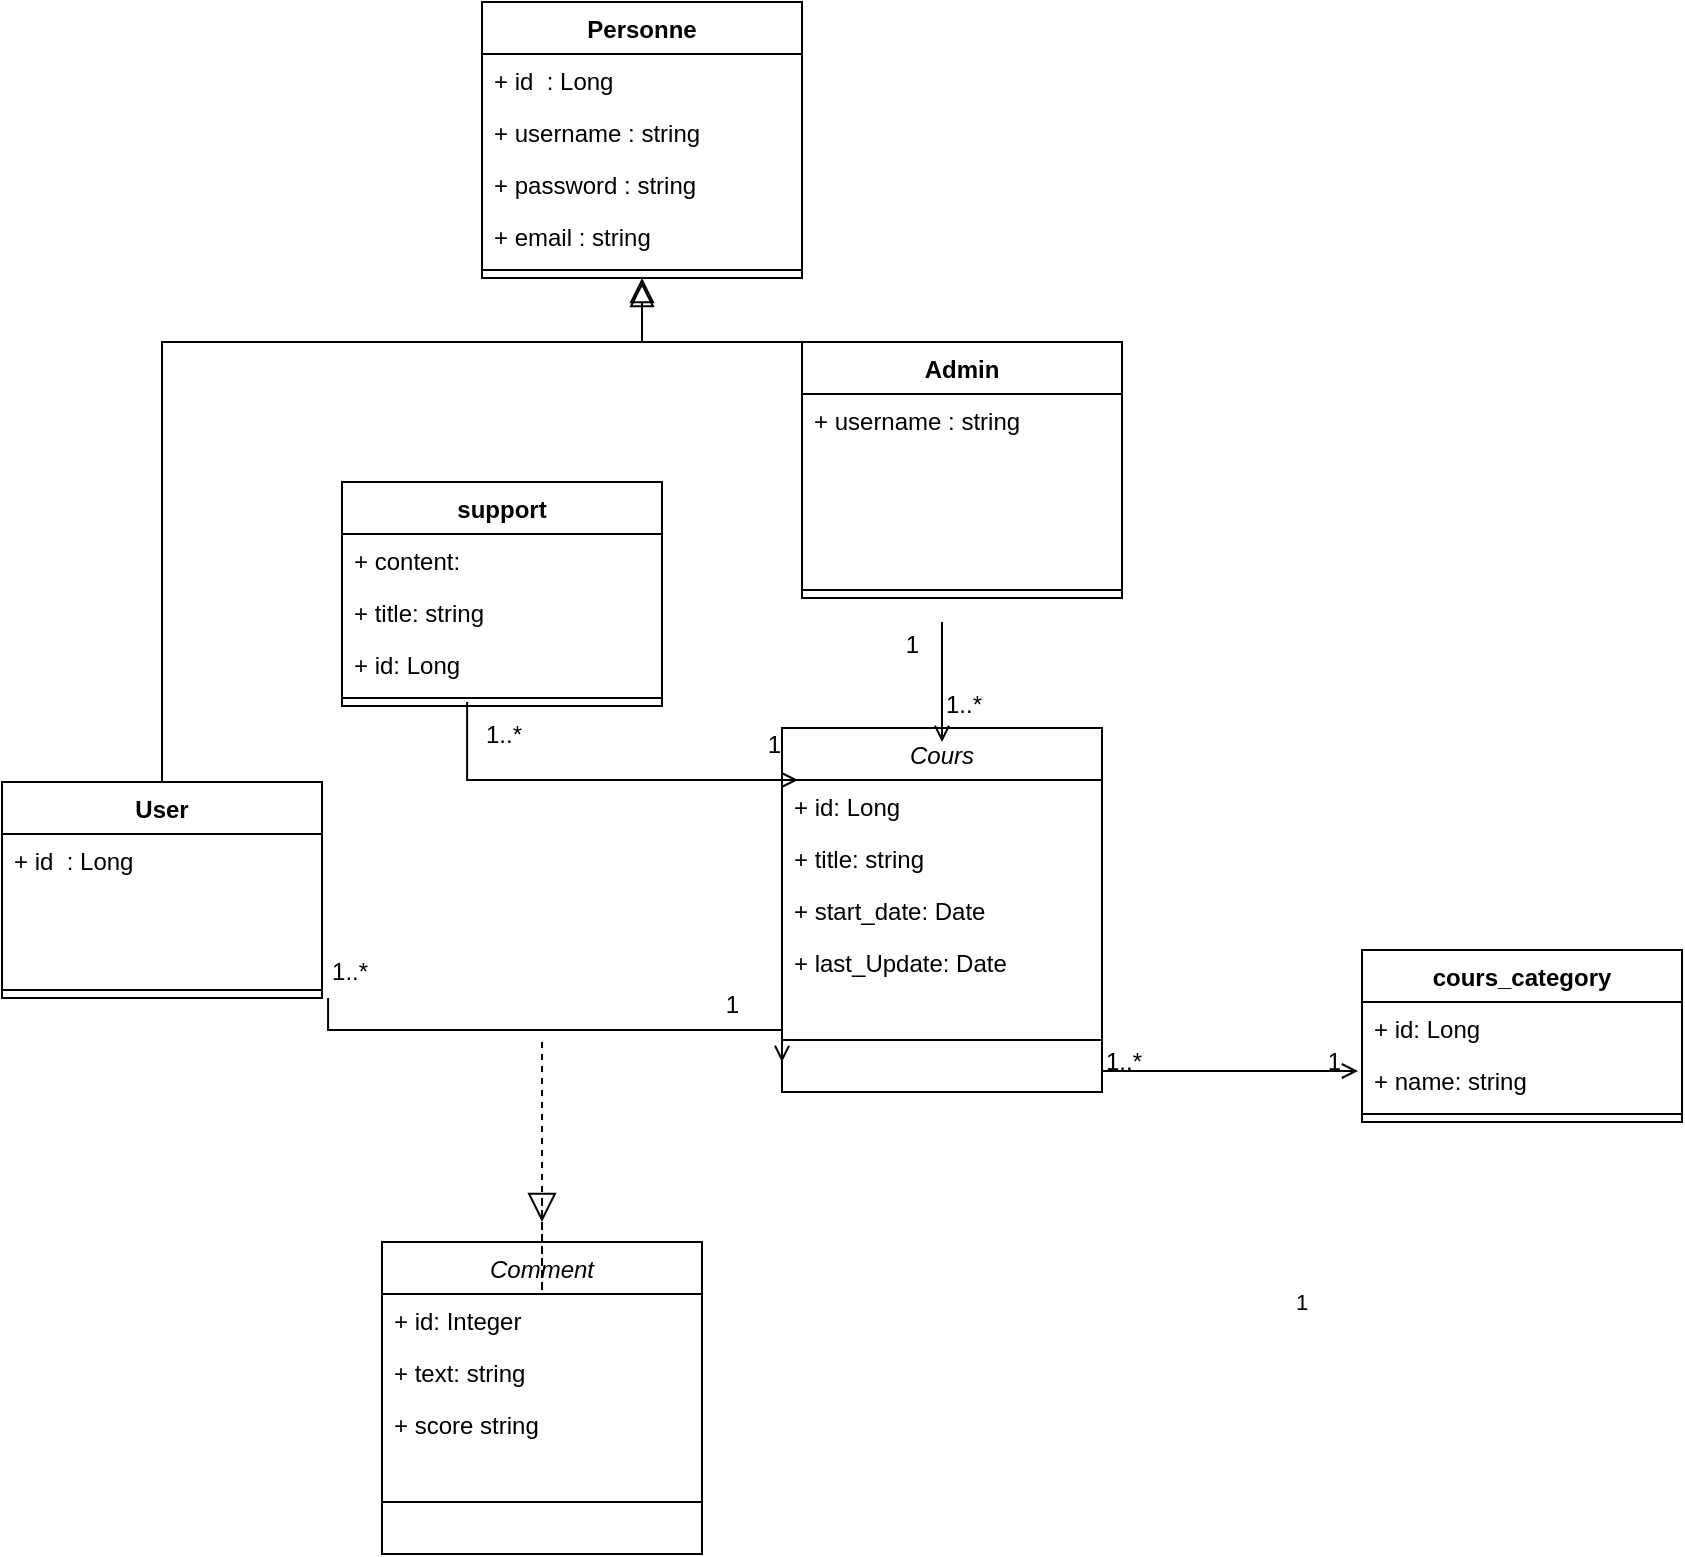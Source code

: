 <mxfile version="13.9.9" type="device" pages="2"><diagram id="C5RBs43oDa-KdzZeNtuy" name="Page-1"><mxGraphModel dx="2290" dy="859" grid="1" gridSize="10" guides="1" tooltips="1" connect="1" arrows="1" fold="1" page="1" pageScale="1" pageWidth="827" pageHeight="1169" math="0" shadow="0"><root><mxCell id="WIyWlLk6GJQsqaUBKTNV-0"/><mxCell id="WIyWlLk6GJQsqaUBKTNV-1" parent="WIyWlLk6GJQsqaUBKTNV-0"/><mxCell id="V8y_BnlY42WKlsQTuDfI-26" value="Cours" style="swimlane;fontStyle=2;align=center;verticalAlign=top;childLayout=stackLayout;horizontal=1;startSize=26;horizontalStack=0;resizeParent=1;resizeParentMax=0;resizeLast=0;collapsible=1;marginBottom=0;" parent="WIyWlLk6GJQsqaUBKTNV-1" vertex="1"><mxGeometry x="160" y="573" width="160" height="182" as="geometry"/></mxCell><mxCell id="V8y_BnlY42WKlsQTuDfI-27" value="+ id: Long" style="text;strokeColor=none;fillColor=none;align=left;verticalAlign=top;spacingLeft=4;spacingRight=4;overflow=hidden;rotatable=0;points=[[0,0.5],[1,0.5]];portConstraint=eastwest;" parent="V8y_BnlY42WKlsQTuDfI-26" vertex="1"><mxGeometry y="26" width="160" height="26" as="geometry"/></mxCell><mxCell id="V8y_BnlY42WKlsQTuDfI-28" value="+ title: string" style="text;strokeColor=none;fillColor=none;align=left;verticalAlign=top;spacingLeft=4;spacingRight=4;overflow=hidden;rotatable=0;points=[[0,0.5],[1,0.5]];portConstraint=eastwest;" parent="V8y_BnlY42WKlsQTuDfI-26" vertex="1"><mxGeometry y="52" width="160" height="26" as="geometry"/></mxCell><mxCell id="OE6nQyG9vshQJ_oycoKu-37" value="+ start_date: Date" style="text;strokeColor=none;fillColor=none;align=left;verticalAlign=top;spacingLeft=4;spacingRight=4;overflow=hidden;rotatable=0;points=[[0,0.5],[1,0.5]];portConstraint=eastwest;" parent="V8y_BnlY42WKlsQTuDfI-26" vertex="1"><mxGeometry y="78" width="160" height="26" as="geometry"/></mxCell><mxCell id="OE6nQyG9vshQJ_oycoKu-38" value="+ last_Update: Date" style="text;strokeColor=none;fillColor=none;align=left;verticalAlign=top;spacingLeft=4;spacingRight=4;overflow=hidden;rotatable=0;points=[[0,0.5],[1,0.5]];portConstraint=eastwest;" parent="V8y_BnlY42WKlsQTuDfI-26" vertex="1"><mxGeometry y="104" width="160" height="26" as="geometry"/></mxCell><mxCell id="V8y_BnlY42WKlsQTuDfI-29" value="" style="line;strokeWidth=1;fillColor=none;align=left;verticalAlign=middle;spacingTop=-1;spacingLeft=3;spacingRight=3;rotatable=0;labelPosition=right;points=[];portConstraint=eastwest;" parent="V8y_BnlY42WKlsQTuDfI-26" vertex="1"><mxGeometry y="130" width="160" height="52" as="geometry"/></mxCell><mxCell id="V8y_BnlY42WKlsQTuDfI-60" value="User" style="swimlane;fontStyle=1;align=center;verticalAlign=top;childLayout=stackLayout;horizontal=1;startSize=26;horizontalStack=0;resizeParent=1;resizeParentMax=0;resizeLast=0;collapsible=1;marginBottom=0;" parent="WIyWlLk6GJQsqaUBKTNV-1" vertex="1"><mxGeometry x="-230" y="600" width="160" height="108" as="geometry"/></mxCell><mxCell id="V8y_BnlY42WKlsQTuDfI-61" value="+ id  : Long" style="text;strokeColor=none;fillColor=none;align=left;verticalAlign=top;spacingLeft=4;spacingRight=4;overflow=hidden;rotatable=0;points=[[0,0.5],[1,0.5]];portConstraint=eastwest;" parent="V8y_BnlY42WKlsQTuDfI-60" vertex="1"><mxGeometry y="26" width="160" height="74" as="geometry"/></mxCell><mxCell id="V8y_BnlY42WKlsQTuDfI-62" value="" style="line;strokeWidth=1;fillColor=none;align=left;verticalAlign=middle;spacingTop=-1;spacingLeft=3;spacingRight=3;rotatable=0;labelPosition=right;points=[];portConstraint=eastwest;" parent="V8y_BnlY42WKlsQTuDfI-60" vertex="1"><mxGeometry y="100" width="160" height="8" as="geometry"/></mxCell><mxCell id="V8y_BnlY42WKlsQTuDfI-79" value="cours_category" style="swimlane;fontStyle=1;align=center;verticalAlign=top;childLayout=stackLayout;horizontal=1;startSize=26;horizontalStack=0;resizeParent=1;resizeParentMax=0;resizeLast=0;collapsible=1;marginBottom=0;" parent="WIyWlLk6GJQsqaUBKTNV-1" vertex="1"><mxGeometry x="450" y="684" width="160" height="86" as="geometry"/></mxCell><mxCell id="OE6nQyG9vshQJ_oycoKu-40" value="+ id: Long" style="text;strokeColor=none;fillColor=none;align=left;verticalAlign=top;spacingLeft=4;spacingRight=4;overflow=hidden;rotatable=0;points=[[0,0.5],[1,0.5]];portConstraint=eastwest;" parent="V8y_BnlY42WKlsQTuDfI-79" vertex="1"><mxGeometry y="26" width="160" height="26" as="geometry"/></mxCell><mxCell id="V8y_BnlY42WKlsQTuDfI-80" value="+ name: string" style="text;strokeColor=none;fillColor=none;align=left;verticalAlign=top;spacingLeft=4;spacingRight=4;overflow=hidden;rotatable=0;points=[[0,0.5],[1,0.5]];portConstraint=eastwest;" parent="V8y_BnlY42WKlsQTuDfI-79" vertex="1"><mxGeometry y="52" width="160" height="26" as="geometry"/></mxCell><mxCell id="V8y_BnlY42WKlsQTuDfI-81" value="" style="line;strokeWidth=1;fillColor=none;align=left;verticalAlign=middle;spacingTop=-1;spacingLeft=3;spacingRight=3;rotatable=0;labelPosition=right;points=[];portConstraint=eastwest;" parent="V8y_BnlY42WKlsQTuDfI-79" vertex="1"><mxGeometry y="78" width="160" height="8" as="geometry"/></mxCell><mxCell id="OE6nQyG9vshQJ_oycoKu-0" value="support" style="swimlane;fontStyle=1;align=center;verticalAlign=top;childLayout=stackLayout;horizontal=1;startSize=26;horizontalStack=0;resizeParent=1;resizeParentMax=0;resizeLast=0;collapsible=1;marginBottom=0;" parent="WIyWlLk6GJQsqaUBKTNV-1" vertex="1"><mxGeometry x="-60" y="450" width="160" height="112" as="geometry"/></mxCell><mxCell id="OE6nQyG9vshQJ_oycoKu-53" value="+ content: " style="text;strokeColor=none;fillColor=none;align=left;verticalAlign=top;spacingLeft=4;spacingRight=4;overflow=hidden;rotatable=0;points=[[0,0.5],[1,0.5]];portConstraint=eastwest;" parent="OE6nQyG9vshQJ_oycoKu-0" vertex="1"><mxGeometry y="26" width="160" height="26" as="geometry"/></mxCell><mxCell id="OE6nQyG9vshQJ_oycoKu-52" value="+ title: string" style="text;strokeColor=none;fillColor=none;align=left;verticalAlign=top;spacingLeft=4;spacingRight=4;overflow=hidden;rotatable=0;points=[[0,0.5],[1,0.5]];portConstraint=eastwest;" parent="OE6nQyG9vshQJ_oycoKu-0" vertex="1"><mxGeometry y="52" width="160" height="26" as="geometry"/></mxCell><mxCell id="OE6nQyG9vshQJ_oycoKu-51" value="+ id: Long" style="text;strokeColor=none;fillColor=none;align=left;verticalAlign=top;spacingLeft=4;spacingRight=4;overflow=hidden;rotatable=0;points=[[0,0.5],[1,0.5]];portConstraint=eastwest;" parent="OE6nQyG9vshQJ_oycoKu-0" vertex="1"><mxGeometry y="78" width="160" height="26" as="geometry"/></mxCell><mxCell id="OE6nQyG9vshQJ_oycoKu-2" value="" style="line;strokeWidth=1;fillColor=none;align=left;verticalAlign=middle;spacingTop=-1;spacingLeft=3;spacingRight=3;rotatable=0;labelPosition=right;points=[];portConstraint=eastwest;" parent="OE6nQyG9vshQJ_oycoKu-0" vertex="1"><mxGeometry y="104" width="160" height="8" as="geometry"/></mxCell><mxCell id="V8y_BnlY42WKlsQTuDfI-14" value="Comment" style="swimlane;fontStyle=2;align=center;verticalAlign=top;childLayout=stackLayout;horizontal=1;startSize=26;horizontalStack=0;resizeParent=1;resizeParentMax=0;resizeLast=0;collapsible=1;marginBottom=0;" parent="WIyWlLk6GJQsqaUBKTNV-1" vertex="1"><mxGeometry x="-40" y="830" width="160" height="156" as="geometry"/></mxCell><mxCell id="V8y_BnlY42WKlsQTuDfI-15" value="+ id: Integer" style="text;strokeColor=none;fillColor=none;align=left;verticalAlign=top;spacingLeft=4;spacingRight=4;overflow=hidden;rotatable=0;points=[[0,0.5],[1,0.5]];portConstraint=eastwest;" parent="V8y_BnlY42WKlsQTuDfI-14" vertex="1"><mxGeometry y="26" width="160" height="26" as="geometry"/></mxCell><mxCell id="V8y_BnlY42WKlsQTuDfI-16" value="+ text: string" style="text;strokeColor=none;fillColor=none;align=left;verticalAlign=top;spacingLeft=4;spacingRight=4;overflow=hidden;rotatable=0;points=[[0,0.5],[1,0.5]];portConstraint=eastwest;" parent="V8y_BnlY42WKlsQTuDfI-14" vertex="1"><mxGeometry y="52" width="160" height="26" as="geometry"/></mxCell><mxCell id="XaZrlep6OQ4wdA9y7Etm-28" value="+ score string" style="text;strokeColor=none;fillColor=none;align=left;verticalAlign=top;spacingLeft=4;spacingRight=4;overflow=hidden;rotatable=0;points=[[0,0.5],[1,0.5]];portConstraint=eastwest;" vertex="1" parent="V8y_BnlY42WKlsQTuDfI-14"><mxGeometry y="78" width="160" height="26" as="geometry"/></mxCell><mxCell id="V8y_BnlY42WKlsQTuDfI-17" value="" style="line;strokeWidth=1;fillColor=none;align=left;verticalAlign=middle;spacingTop=-1;spacingLeft=3;spacingRight=3;rotatable=0;labelPosition=right;points=[];portConstraint=eastwest;" parent="V8y_BnlY42WKlsQTuDfI-14" vertex="1"><mxGeometry y="104" width="160" height="52" as="geometry"/></mxCell><mxCell id="0yK-V95dh0Mb4yMHabFw-61" value="1" style="edgeLabel;resizable=0;html=1;align=left;verticalAlign=bottom;" parent="WIyWlLk6GJQsqaUBKTNV-1" connectable="0" vertex="1"><mxGeometry x="350" y="727" as="geometry"><mxPoint x="65" y="141" as="offset"/></mxGeometry></mxCell><mxCell id="XaZrlep6OQ4wdA9y7Etm-2" value="Admin" style="swimlane;fontStyle=1;align=center;verticalAlign=top;childLayout=stackLayout;horizontal=1;startSize=26;horizontalStack=0;resizeParent=1;resizeParentMax=0;resizeLast=0;collapsible=1;marginBottom=0;" vertex="1" parent="WIyWlLk6GJQsqaUBKTNV-1"><mxGeometry x="170" y="380" width="160" height="128" as="geometry"/></mxCell><mxCell id="XaZrlep6OQ4wdA9y7Etm-4" value="+ username : string" style="text;strokeColor=none;fillColor=none;align=left;verticalAlign=top;spacingLeft=4;spacingRight=4;overflow=hidden;rotatable=0;points=[[0,0.5],[1,0.5]];portConstraint=eastwest;" vertex="1" parent="XaZrlep6OQ4wdA9y7Etm-2"><mxGeometry y="26" width="160" height="94" as="geometry"/></mxCell><mxCell id="XaZrlep6OQ4wdA9y7Etm-7" value="" style="line;strokeWidth=1;fillColor=none;align=left;verticalAlign=middle;spacingTop=-1;spacingLeft=3;spacingRight=3;rotatable=0;labelPosition=right;points=[];portConstraint=eastwest;" vertex="1" parent="XaZrlep6OQ4wdA9y7Etm-2"><mxGeometry y="120" width="160" height="8" as="geometry"/></mxCell><mxCell id="XaZrlep6OQ4wdA9y7Etm-8" value="Personne&#10;" style="swimlane;fontStyle=1;align=center;verticalAlign=top;childLayout=stackLayout;horizontal=1;startSize=26;horizontalStack=0;resizeParent=1;resizeParentMax=0;resizeLast=0;collapsible=1;marginBottom=0;" vertex="1" parent="WIyWlLk6GJQsqaUBKTNV-1"><mxGeometry x="10" y="210" width="160" height="138" as="geometry"/></mxCell><mxCell id="XaZrlep6OQ4wdA9y7Etm-9" value="+ id  : Long" style="text;strokeColor=none;fillColor=none;align=left;verticalAlign=top;spacingLeft=4;spacingRight=4;overflow=hidden;rotatable=0;points=[[0,0.5],[1,0.5]];portConstraint=eastwest;" vertex="1" parent="XaZrlep6OQ4wdA9y7Etm-8"><mxGeometry y="26" width="160" height="26" as="geometry"/></mxCell><mxCell id="XaZrlep6OQ4wdA9y7Etm-10" value="+ username : string" style="text;strokeColor=none;fillColor=none;align=left;verticalAlign=top;spacingLeft=4;spacingRight=4;overflow=hidden;rotatable=0;points=[[0,0.5],[1,0.5]];portConstraint=eastwest;" vertex="1" parent="XaZrlep6OQ4wdA9y7Etm-8"><mxGeometry y="52" width="160" height="26" as="geometry"/></mxCell><mxCell id="XaZrlep6OQ4wdA9y7Etm-11" value="+ password : string" style="text;strokeColor=none;fillColor=none;align=left;verticalAlign=top;spacingLeft=4;spacingRight=4;overflow=hidden;rotatable=0;points=[[0,0.5],[1,0.5]];portConstraint=eastwest;" vertex="1" parent="XaZrlep6OQ4wdA9y7Etm-8"><mxGeometry y="78" width="160" height="26" as="geometry"/></mxCell><mxCell id="XaZrlep6OQ4wdA9y7Etm-12" value="+ email : string" style="text;strokeColor=none;fillColor=none;align=left;verticalAlign=top;spacingLeft=4;spacingRight=4;overflow=hidden;rotatable=0;points=[[0,0.5],[1,0.5]];portConstraint=eastwest;" vertex="1" parent="XaZrlep6OQ4wdA9y7Etm-8"><mxGeometry y="104" width="160" height="26" as="geometry"/></mxCell><mxCell id="XaZrlep6OQ4wdA9y7Etm-13" value="" style="line;strokeWidth=1;fillColor=none;align=left;verticalAlign=middle;spacingTop=-1;spacingLeft=3;spacingRight=3;rotatable=0;labelPosition=right;points=[];portConstraint=eastwest;" vertex="1" parent="XaZrlep6OQ4wdA9y7Etm-8"><mxGeometry y="130" width="160" height="8" as="geometry"/></mxCell><mxCell id="XaZrlep6OQ4wdA9y7Etm-14" value="" style="endArrow=block;endSize=10;endFill=0;shadow=0;strokeWidth=1;rounded=0;edgeStyle=elbowEdgeStyle;elbow=vertical;exitX=0.5;exitY=0;exitDx=0;exitDy=0;" edge="1" parent="WIyWlLk6GJQsqaUBKTNV-1" source="XaZrlep6OQ4wdA9y7Etm-2"><mxGeometry width="160" relative="1" as="geometry"><mxPoint x="500" y="400" as="sourcePoint"/><mxPoint x="90" y="350" as="targetPoint"/><Array as="points"><mxPoint x="450" y="380"/></Array></mxGeometry></mxCell><mxCell id="XaZrlep6OQ4wdA9y7Etm-15" value="" style="endArrow=block;endSize=10;endFill=0;shadow=0;strokeWidth=1;rounded=0;edgeStyle=elbowEdgeStyle;elbow=vertical;exitX=0.5;exitY=0;exitDx=0;exitDy=0;entryX=0.5;entryY=1;entryDx=0;entryDy=0;" edge="1" parent="WIyWlLk6GJQsqaUBKTNV-1" source="V8y_BnlY42WKlsQTuDfI-60" target="XaZrlep6OQ4wdA9y7Etm-8"><mxGeometry width="160" relative="1" as="geometry"><mxPoint x="290" y="390" as="sourcePoint"/><mxPoint x="390" y="348" as="targetPoint"/><Array as="points"><mxPoint x="50" y="380"/><mxPoint x="360" y="380"/></Array></mxGeometry></mxCell><mxCell id="XaZrlep6OQ4wdA9y7Etm-16" value="" style="endArrow=open;shadow=0;strokeWidth=1;rounded=0;endFill=1;edgeStyle=elbowEdgeStyle;elbow=vertical;" edge="1" parent="WIyWlLk6GJQsqaUBKTNV-1"><mxGeometry x="0.5" y="41" relative="1" as="geometry"><mxPoint x="320" y="744.5" as="sourcePoint"/><mxPoint x="448" y="744.5" as="targetPoint"/><mxPoint x="-40" y="32" as="offset"/></mxGeometry></mxCell><mxCell id="XaZrlep6OQ4wdA9y7Etm-17" value="1..*" style="resizable=0;align=left;verticalAlign=bottom;labelBackgroundColor=none;fontSize=12;" connectable="0" vertex="1" parent="XaZrlep6OQ4wdA9y7Etm-16"><mxGeometry x="-1" relative="1" as="geometry"><mxPoint y="4" as="offset"/></mxGeometry></mxCell><mxCell id="XaZrlep6OQ4wdA9y7Etm-18" value="1" style="resizable=0;align=right;verticalAlign=bottom;labelBackgroundColor=none;fontSize=12;" connectable="0" vertex="1" parent="XaZrlep6OQ4wdA9y7Etm-16"><mxGeometry x="1" relative="1" as="geometry"><mxPoint x="-7" y="4" as="offset"/></mxGeometry></mxCell><mxCell id="XaZrlep6OQ4wdA9y7Etm-20" value="" style="endArrow=open;shadow=0;strokeWidth=1;rounded=0;endFill=1;edgeStyle=elbowEdgeStyle;elbow=vertical;exitX=1.019;exitY=0.154;exitDx=0;exitDy=0;exitPerimeter=0;" edge="1" parent="WIyWlLk6GJQsqaUBKTNV-1"><mxGeometry x="0.5" y="41" relative="1" as="geometry"><mxPoint x="-66.96" y="708.004" as="sourcePoint"/><mxPoint x="160" y="740" as="targetPoint"/><mxPoint x="-40" y="32" as="offset"/></mxGeometry></mxCell><mxCell id="XaZrlep6OQ4wdA9y7Etm-21" value="1..*" style="resizable=0;align=left;verticalAlign=bottom;labelBackgroundColor=none;fontSize=12;" connectable="0" vertex="1" parent="XaZrlep6OQ4wdA9y7Etm-20"><mxGeometry x="-1" relative="1" as="geometry"><mxPoint y="-4.5" as="offset"/></mxGeometry></mxCell><mxCell id="XaZrlep6OQ4wdA9y7Etm-22" value="1" style="resizable=0;align=right;verticalAlign=bottom;labelBackgroundColor=none;fontSize=12;" connectable="0" vertex="1" parent="XaZrlep6OQ4wdA9y7Etm-20"><mxGeometry x="1" relative="1" as="geometry"><mxPoint x="-20" y="-20.04" as="offset"/></mxGeometry></mxCell><mxCell id="XaZrlep6OQ4wdA9y7Etm-23" value="" style="endArrow=open;shadow=0;strokeWidth=1;rounded=0;endFill=1;edgeStyle=elbowEdgeStyle;elbow=vertical;exitX=0.391;exitY=0.75;exitDx=0;exitDy=0;exitPerimeter=0;" edge="1" parent="WIyWlLk6GJQsqaUBKTNV-1" source="OE6nQyG9vshQJ_oycoKu-2"><mxGeometry x="0.5" y="41" relative="1" as="geometry"><mxPoint x="40" y="599" as="sourcePoint"/><mxPoint x="168" y="599" as="targetPoint"/><mxPoint x="-40" y="32" as="offset"/><Array as="points"><mxPoint x="90" y="599"/></Array></mxGeometry></mxCell><mxCell id="XaZrlep6OQ4wdA9y7Etm-24" value="1..*" style="resizable=0;align=left;verticalAlign=bottom;labelBackgroundColor=none;fontSize=12;" connectable="0" vertex="1" parent="XaZrlep6OQ4wdA9y7Etm-23"><mxGeometry x="-1" relative="1" as="geometry"><mxPoint x="7.44" y="25" as="offset"/></mxGeometry></mxCell><mxCell id="XaZrlep6OQ4wdA9y7Etm-25" value="1" style="resizable=0;align=right;verticalAlign=bottom;labelBackgroundColor=none;fontSize=12;" connectable="0" vertex="1" parent="XaZrlep6OQ4wdA9y7Etm-23"><mxGeometry x="1" relative="1" as="geometry"><mxPoint x="-7" y="-9" as="offset"/></mxGeometry></mxCell><mxCell id="XaZrlep6OQ4wdA9y7Etm-26" value="" style="endArrow=block;dashed=1;endFill=0;endSize=12;html=1;" edge="1" parent="WIyWlLk6GJQsqaUBKTNV-1"><mxGeometry width="160" relative="1" as="geometry"><mxPoint x="40" y="730" as="sourcePoint"/><mxPoint x="40" y="820" as="targetPoint"/><Array as="points"><mxPoint x="40" y="860"/><mxPoint x="40" y="810"/></Array></mxGeometry></mxCell><mxCell id="XaZrlep6OQ4wdA9y7Etm-29" value="" style="endArrow=open;shadow=0;strokeWidth=1;rounded=0;endFill=1;edgeStyle=elbowEdgeStyle;elbow=vertical;" edge="1" parent="WIyWlLk6GJQsqaUBKTNV-1"><mxGeometry x="0.5" y="41" relative="1" as="geometry"><mxPoint x="240" y="520" as="sourcePoint"/><mxPoint x="240" y="580" as="targetPoint"/><mxPoint x="-40" y="32" as="offset"/></mxGeometry></mxCell><mxCell id="XaZrlep6OQ4wdA9y7Etm-30" value="1..*" style="resizable=0;align=left;verticalAlign=bottom;labelBackgroundColor=none;fontSize=12;" connectable="0" vertex="1" parent="XaZrlep6OQ4wdA9y7Etm-29"><mxGeometry x="-1" relative="1" as="geometry"><mxPoint y="50" as="offset"/></mxGeometry></mxCell><mxCell id="XaZrlep6OQ4wdA9y7Etm-31" value="1" style="resizable=0;align=right;verticalAlign=bottom;labelBackgroundColor=none;fontSize=12;" connectable="0" vertex="1" parent="XaZrlep6OQ4wdA9y7Etm-29"><mxGeometry x="1" relative="1" as="geometry"><mxPoint x="-10" y="-40" as="offset"/></mxGeometry></mxCell></root></mxGraphModel></diagram><diagram id="wciGCvagkYmVpKnoANn8" name="Page-2"><mxGraphModel dx="2193" dy="601" grid="1" gridSize="10" guides="1" tooltips="1" connect="1" arrows="1" fold="1" page="1" pageScale="1" pageWidth="1169" pageHeight="827" math="0" shadow="0"><root><mxCell id="wXLBHaUwJ-QGFHKbb2Ml-0"/><mxCell id="wXLBHaUwJ-QGFHKbb2Ml-1" parent="wXLBHaUwJ-QGFHKbb2Ml-0"/><mxCell id="b871KegxwG6zUvamMjr_-0" value="Cours" style="swimlane;fontStyle=2;align=center;verticalAlign=top;childLayout=stackLayout;horizontal=1;startSize=26;horizontalStack=0;resizeParent=1;resizeParentMax=0;resizeLast=0;collapsible=1;marginBottom=0;" parent="wXLBHaUwJ-QGFHKbb2Ml-1" vertex="1"><mxGeometry x="160" y="570" width="160" height="182" as="geometry"/></mxCell><mxCell id="b871KegxwG6zUvamMjr_-1" value="+ id: Long" style="text;strokeColor=none;fillColor=none;align=left;verticalAlign=top;spacingLeft=4;spacingRight=4;overflow=hidden;rotatable=0;points=[[0,0.5],[1,0.5]];portConstraint=eastwest;" parent="b871KegxwG6zUvamMjr_-0" vertex="1"><mxGeometry y="26" width="160" height="26" as="geometry"/></mxCell><mxCell id="b871KegxwG6zUvamMjr_-2" value="+ title: string" style="text;strokeColor=none;fillColor=none;align=left;verticalAlign=top;spacingLeft=4;spacingRight=4;overflow=hidden;rotatable=0;points=[[0,0.5],[1,0.5]];portConstraint=eastwest;" parent="b871KegxwG6zUvamMjr_-0" vertex="1"><mxGeometry y="52" width="160" height="26" as="geometry"/></mxCell><mxCell id="b871KegxwG6zUvamMjr_-3" value="+ start_date: Date" style="text;strokeColor=none;fillColor=none;align=left;verticalAlign=top;spacingLeft=4;spacingRight=4;overflow=hidden;rotatable=0;points=[[0,0.5],[1,0.5]];portConstraint=eastwest;" parent="b871KegxwG6zUvamMjr_-0" vertex="1"><mxGeometry y="78" width="160" height="26" as="geometry"/></mxCell><mxCell id="b871KegxwG6zUvamMjr_-4" value="+ last_Update: Date" style="text;strokeColor=none;fillColor=none;align=left;verticalAlign=top;spacingLeft=4;spacingRight=4;overflow=hidden;rotatable=0;points=[[0,0.5],[1,0.5]];portConstraint=eastwest;" parent="b871KegxwG6zUvamMjr_-0" vertex="1"><mxGeometry y="104" width="160" height="26" as="geometry"/></mxCell><mxCell id="b871KegxwG6zUvamMjr_-5" value="" style="line;strokeWidth=1;fillColor=none;align=left;verticalAlign=middle;spacingTop=-1;spacingLeft=3;spacingRight=3;rotatable=0;labelPosition=right;points=[];portConstraint=eastwest;" parent="b871KegxwG6zUvamMjr_-0" vertex="1"><mxGeometry y="130" width="160" height="52" as="geometry"/></mxCell><mxCell id="b871KegxwG6zUvamMjr_-6" value="cours_quiz" style="swimlane;fontStyle=1;align=center;verticalAlign=top;childLayout=stackLayout;horizontal=1;startSize=20;horizontalStack=0;resizeParent=1;resizeParentMax=0;resizeLast=0;collapsible=1;marginBottom=0;" parent="wXLBHaUwJ-QGFHKbb2Ml-1" vertex="1"><mxGeometry x="413" y="816" width="160" height="80" as="geometry"/></mxCell><mxCell id="b871KegxwG6zUvamMjr_-7" value="+ id: Long" style="text;strokeColor=none;fillColor=none;align=left;verticalAlign=top;spacingLeft=4;spacingRight=4;overflow=hidden;rotatable=0;points=[[0,0.5],[1,0.5]];portConstraint=eastwest;" parent="b871KegxwG6zUvamMjr_-6" vertex="1"><mxGeometry y="20" width="160" height="26" as="geometry"/></mxCell><mxCell id="b871KegxwG6zUvamMjr_-8" value="+ date: Date" style="text;strokeColor=none;fillColor=none;align=left;verticalAlign=top;spacingLeft=4;spacingRight=4;overflow=hidden;rotatable=0;points=[[0,0.5],[1,0.5]];portConstraint=eastwest;" parent="b871KegxwG6zUvamMjr_-6" vertex="1"><mxGeometry y="46" width="160" height="26" as="geometry"/></mxCell><mxCell id="b871KegxwG6zUvamMjr_-9" value="" style="line;strokeWidth=1;fillColor=none;align=left;verticalAlign=middle;spacingTop=-1;spacingLeft=3;spacingRight=3;rotatable=0;labelPosition=right;points=[];portConstraint=eastwest;" parent="b871KegxwG6zUvamMjr_-6" vertex="1"><mxGeometry y="72" width="160" height="8" as="geometry"/></mxCell><mxCell id="b871KegxwG6zUvamMjr_-10" value="User" style="swimlane;fontStyle=1;align=center;verticalAlign=top;childLayout=stackLayout;horizontal=1;startSize=26;horizontalStack=0;resizeParent=1;resizeParentMax=0;resizeLast=0;collapsible=1;marginBottom=0;" parent="wXLBHaUwJ-QGFHKbb2Ml-1" vertex="1"><mxGeometry x="-140" y="500" width="160" height="138" as="geometry"/></mxCell><mxCell id="b871KegxwG6zUvamMjr_-11" value="+ id  : Long" style="text;strokeColor=none;fillColor=none;align=left;verticalAlign=top;spacingLeft=4;spacingRight=4;overflow=hidden;rotatable=0;points=[[0,0.5],[1,0.5]];portConstraint=eastwest;" parent="b871KegxwG6zUvamMjr_-10" vertex="1"><mxGeometry y="26" width="160" height="26" as="geometry"/></mxCell><mxCell id="b871KegxwG6zUvamMjr_-12" value="+ username : string" style="text;strokeColor=none;fillColor=none;align=left;verticalAlign=top;spacingLeft=4;spacingRight=4;overflow=hidden;rotatable=0;points=[[0,0.5],[1,0.5]];portConstraint=eastwest;" parent="b871KegxwG6zUvamMjr_-10" vertex="1"><mxGeometry y="52" width="160" height="26" as="geometry"/></mxCell><mxCell id="b871KegxwG6zUvamMjr_-13" value="+ password : string" style="text;strokeColor=none;fillColor=none;align=left;verticalAlign=top;spacingLeft=4;spacingRight=4;overflow=hidden;rotatable=0;points=[[0,0.5],[1,0.5]];portConstraint=eastwest;" parent="b871KegxwG6zUvamMjr_-10" vertex="1"><mxGeometry y="78" width="160" height="26" as="geometry"/></mxCell><mxCell id="b871KegxwG6zUvamMjr_-14" value="+ email : string" style="text;strokeColor=none;fillColor=none;align=left;verticalAlign=top;spacingLeft=4;spacingRight=4;overflow=hidden;rotatable=0;points=[[0,0.5],[1,0.5]];portConstraint=eastwest;" parent="b871KegxwG6zUvamMjr_-10" vertex="1"><mxGeometry y="104" width="160" height="26" as="geometry"/></mxCell><mxCell id="b871KegxwG6zUvamMjr_-15" value="" style="line;strokeWidth=1;fillColor=none;align=left;verticalAlign=middle;spacingTop=-1;spacingLeft=3;spacingRight=3;rotatable=0;labelPosition=right;points=[];portConstraint=eastwest;" parent="b871KegxwG6zUvamMjr_-10" vertex="1"><mxGeometry y="130" width="160" height="8" as="geometry"/></mxCell><mxCell id="b871KegxwG6zUvamMjr_-16" value="cours_category" style="swimlane;fontStyle=1;align=center;verticalAlign=top;childLayout=stackLayout;horizontal=1;startSize=26;horizontalStack=0;resizeParent=1;resizeParentMax=0;resizeLast=0;collapsible=1;marginBottom=0;" parent="wXLBHaUwJ-QGFHKbb2Ml-1" vertex="1"><mxGeometry x="440" y="600" width="160" height="86" as="geometry"/></mxCell><mxCell id="b871KegxwG6zUvamMjr_-17" value="+ id: Long" style="text;strokeColor=none;fillColor=none;align=left;verticalAlign=top;spacingLeft=4;spacingRight=4;overflow=hidden;rotatable=0;points=[[0,0.5],[1,0.5]];portConstraint=eastwest;" parent="b871KegxwG6zUvamMjr_-16" vertex="1"><mxGeometry y="26" width="160" height="26" as="geometry"/></mxCell><mxCell id="b871KegxwG6zUvamMjr_-18" value="+ name: string" style="text;strokeColor=none;fillColor=none;align=left;verticalAlign=top;spacingLeft=4;spacingRight=4;overflow=hidden;rotatable=0;points=[[0,0.5],[1,0.5]];portConstraint=eastwest;" parent="b871KegxwG6zUvamMjr_-16" vertex="1"><mxGeometry y="52" width="160" height="26" as="geometry"/></mxCell><mxCell id="b871KegxwG6zUvamMjr_-19" value="" style="line;strokeWidth=1;fillColor=none;align=left;verticalAlign=middle;spacingTop=-1;spacingLeft=3;spacingRight=3;rotatable=0;labelPosition=right;points=[];portConstraint=eastwest;" parent="b871KegxwG6zUvamMjr_-16" vertex="1"><mxGeometry y="78" width="160" height="8" as="geometry"/></mxCell><mxCell id="b871KegxwG6zUvamMjr_-20" value="cours_comment" style="swimlane;fontStyle=1;align=center;verticalAlign=top;childLayout=stackLayout;horizontal=1;startSize=26;horizontalStack=0;resizeParent=1;resizeParentMax=0;resizeLast=0;collapsible=1;marginBottom=0;" parent="wXLBHaUwJ-QGFHKbb2Ml-1" vertex="1"><mxGeometry x="70" y="820" width="160" height="112" as="geometry"/></mxCell><mxCell id="b871KegxwG6zUvamMjr_-21" value="+ id: Long" style="text;strokeColor=none;fillColor=none;align=left;verticalAlign=top;spacingLeft=4;spacingRight=4;overflow=hidden;rotatable=0;points=[[0,0.5],[1,0.5]];portConstraint=eastwest;" parent="b871KegxwG6zUvamMjr_-20" vertex="1"><mxGeometry y="26" width="160" height="26" as="geometry"/></mxCell><mxCell id="b871KegxwG6zUvamMjr_-22" value="+ type: string" style="text;strokeColor=none;fillColor=none;align=left;verticalAlign=top;spacingLeft=4;spacingRight=4;overflow=hidden;rotatable=0;points=[[0,0.5],[1,0.5]];portConstraint=eastwest;" parent="b871KegxwG6zUvamMjr_-20" vertex="1"><mxGeometry y="52" width="160" height="26" as="geometry"/></mxCell><mxCell id="b871KegxwG6zUvamMjr_-23" value="+ score: int" style="text;strokeColor=none;fillColor=none;align=left;verticalAlign=top;spacingLeft=4;spacingRight=4;overflow=hidden;rotatable=0;points=[[0,0.5],[1,0.5]];portConstraint=eastwest;" parent="b871KegxwG6zUvamMjr_-20" vertex="1"><mxGeometry y="78" width="160" height="26" as="geometry"/></mxCell><mxCell id="b871KegxwG6zUvamMjr_-24" value="" style="line;strokeWidth=1;fillColor=none;align=left;verticalAlign=middle;spacingTop=-1;spacingLeft=3;spacingRight=3;rotatable=0;labelPosition=right;points=[];portConstraint=eastwest;" parent="b871KegxwG6zUvamMjr_-20" vertex="1"><mxGeometry y="104" width="160" height="8" as="geometry"/></mxCell><mxCell id="b871KegxwG6zUvamMjr_-25" value="support" style="swimlane;fontStyle=1;align=center;verticalAlign=top;childLayout=stackLayout;horizontal=1;startSize=26;horizontalStack=0;resizeParent=1;resizeParentMax=0;resizeLast=0;collapsible=1;marginBottom=0;" parent="wXLBHaUwJ-QGFHKbb2Ml-1" vertex="1"><mxGeometry x="160" y="410" width="160" height="112" as="geometry"/></mxCell><mxCell id="b871KegxwG6zUvamMjr_-26" value="+ content: " style="text;strokeColor=none;fillColor=none;align=left;verticalAlign=top;spacingLeft=4;spacingRight=4;overflow=hidden;rotatable=0;points=[[0,0.5],[1,0.5]];portConstraint=eastwest;" parent="b871KegxwG6zUvamMjr_-25" vertex="1"><mxGeometry y="26" width="160" height="26" as="geometry"/></mxCell><mxCell id="b871KegxwG6zUvamMjr_-27" value="+ title: string" style="text;strokeColor=none;fillColor=none;align=left;verticalAlign=top;spacingLeft=4;spacingRight=4;overflow=hidden;rotatable=0;points=[[0,0.5],[1,0.5]];portConstraint=eastwest;" parent="b871KegxwG6zUvamMjr_-25" vertex="1"><mxGeometry y="52" width="160" height="26" as="geometry"/></mxCell><mxCell id="b871KegxwG6zUvamMjr_-28" value="+ id: Long" style="text;strokeColor=none;fillColor=none;align=left;verticalAlign=top;spacingLeft=4;spacingRight=4;overflow=hidden;rotatable=0;points=[[0,0.5],[1,0.5]];portConstraint=eastwest;" parent="b871KegxwG6zUvamMjr_-25" vertex="1"><mxGeometry y="78" width="160" height="26" as="geometry"/></mxCell><mxCell id="b871KegxwG6zUvamMjr_-29" value="" style="line;strokeWidth=1;fillColor=none;align=left;verticalAlign=middle;spacingTop=-1;spacingLeft=3;spacingRight=3;rotatable=0;labelPosition=right;points=[];portConstraint=eastwest;" parent="b871KegxwG6zUvamMjr_-25" vertex="1"><mxGeometry y="104" width="160" height="8" as="geometry"/></mxCell><mxCell id="b871KegxwG6zUvamMjr_-30" value="Comment" style="swimlane;fontStyle=2;align=center;verticalAlign=top;childLayout=stackLayout;horizontal=1;startSize=26;horizontalStack=0;resizeParent=1;resizeParentMax=0;resizeLast=0;collapsible=1;marginBottom=0;" parent="wXLBHaUwJ-QGFHKbb2Ml-1" vertex="1"><mxGeometry x="-160" y="686" width="160" height="130" as="geometry"/></mxCell><mxCell id="b871KegxwG6zUvamMjr_-31" value="+ id: Integer" style="text;strokeColor=none;fillColor=none;align=left;verticalAlign=top;spacingLeft=4;spacingRight=4;overflow=hidden;rotatable=0;points=[[0,0.5],[1,0.5]];portConstraint=eastwest;" parent="b871KegxwG6zUvamMjr_-30" vertex="1"><mxGeometry y="26" width="160" height="26" as="geometry"/></mxCell><mxCell id="b871KegxwG6zUvamMjr_-32" value="+ text: string" style="text;strokeColor=none;fillColor=none;align=left;verticalAlign=top;spacingLeft=4;spacingRight=4;overflow=hidden;rotatable=0;points=[[0,0.5],[1,0.5]];portConstraint=eastwest;" parent="b871KegxwG6zUvamMjr_-30" vertex="1"><mxGeometry y="52" width="160" height="26" as="geometry"/></mxCell><mxCell id="b871KegxwG6zUvamMjr_-33" value="" style="line;strokeWidth=1;fillColor=none;align=left;verticalAlign=middle;spacingTop=-1;spacingLeft=3;spacingRight=3;rotatable=0;labelPosition=right;points=[];portConstraint=eastwest;" parent="b871KegxwG6zUvamMjr_-30" vertex="1"><mxGeometry y="78" width="160" height="52" as="geometry"/></mxCell><mxCell id="b871KegxwG6zUvamMjr_-34" value="1" style="edgeLabel;resizable=0;html=1;align=left;verticalAlign=bottom;" parent="wXLBHaUwJ-QGFHKbb2Ml-1" connectable="0" vertex="1"><mxGeometry x="350" y="727" as="geometry"><mxPoint x="65" y="141" as="offset"/></mxGeometry></mxCell></root></mxGraphModel></diagram></mxfile>